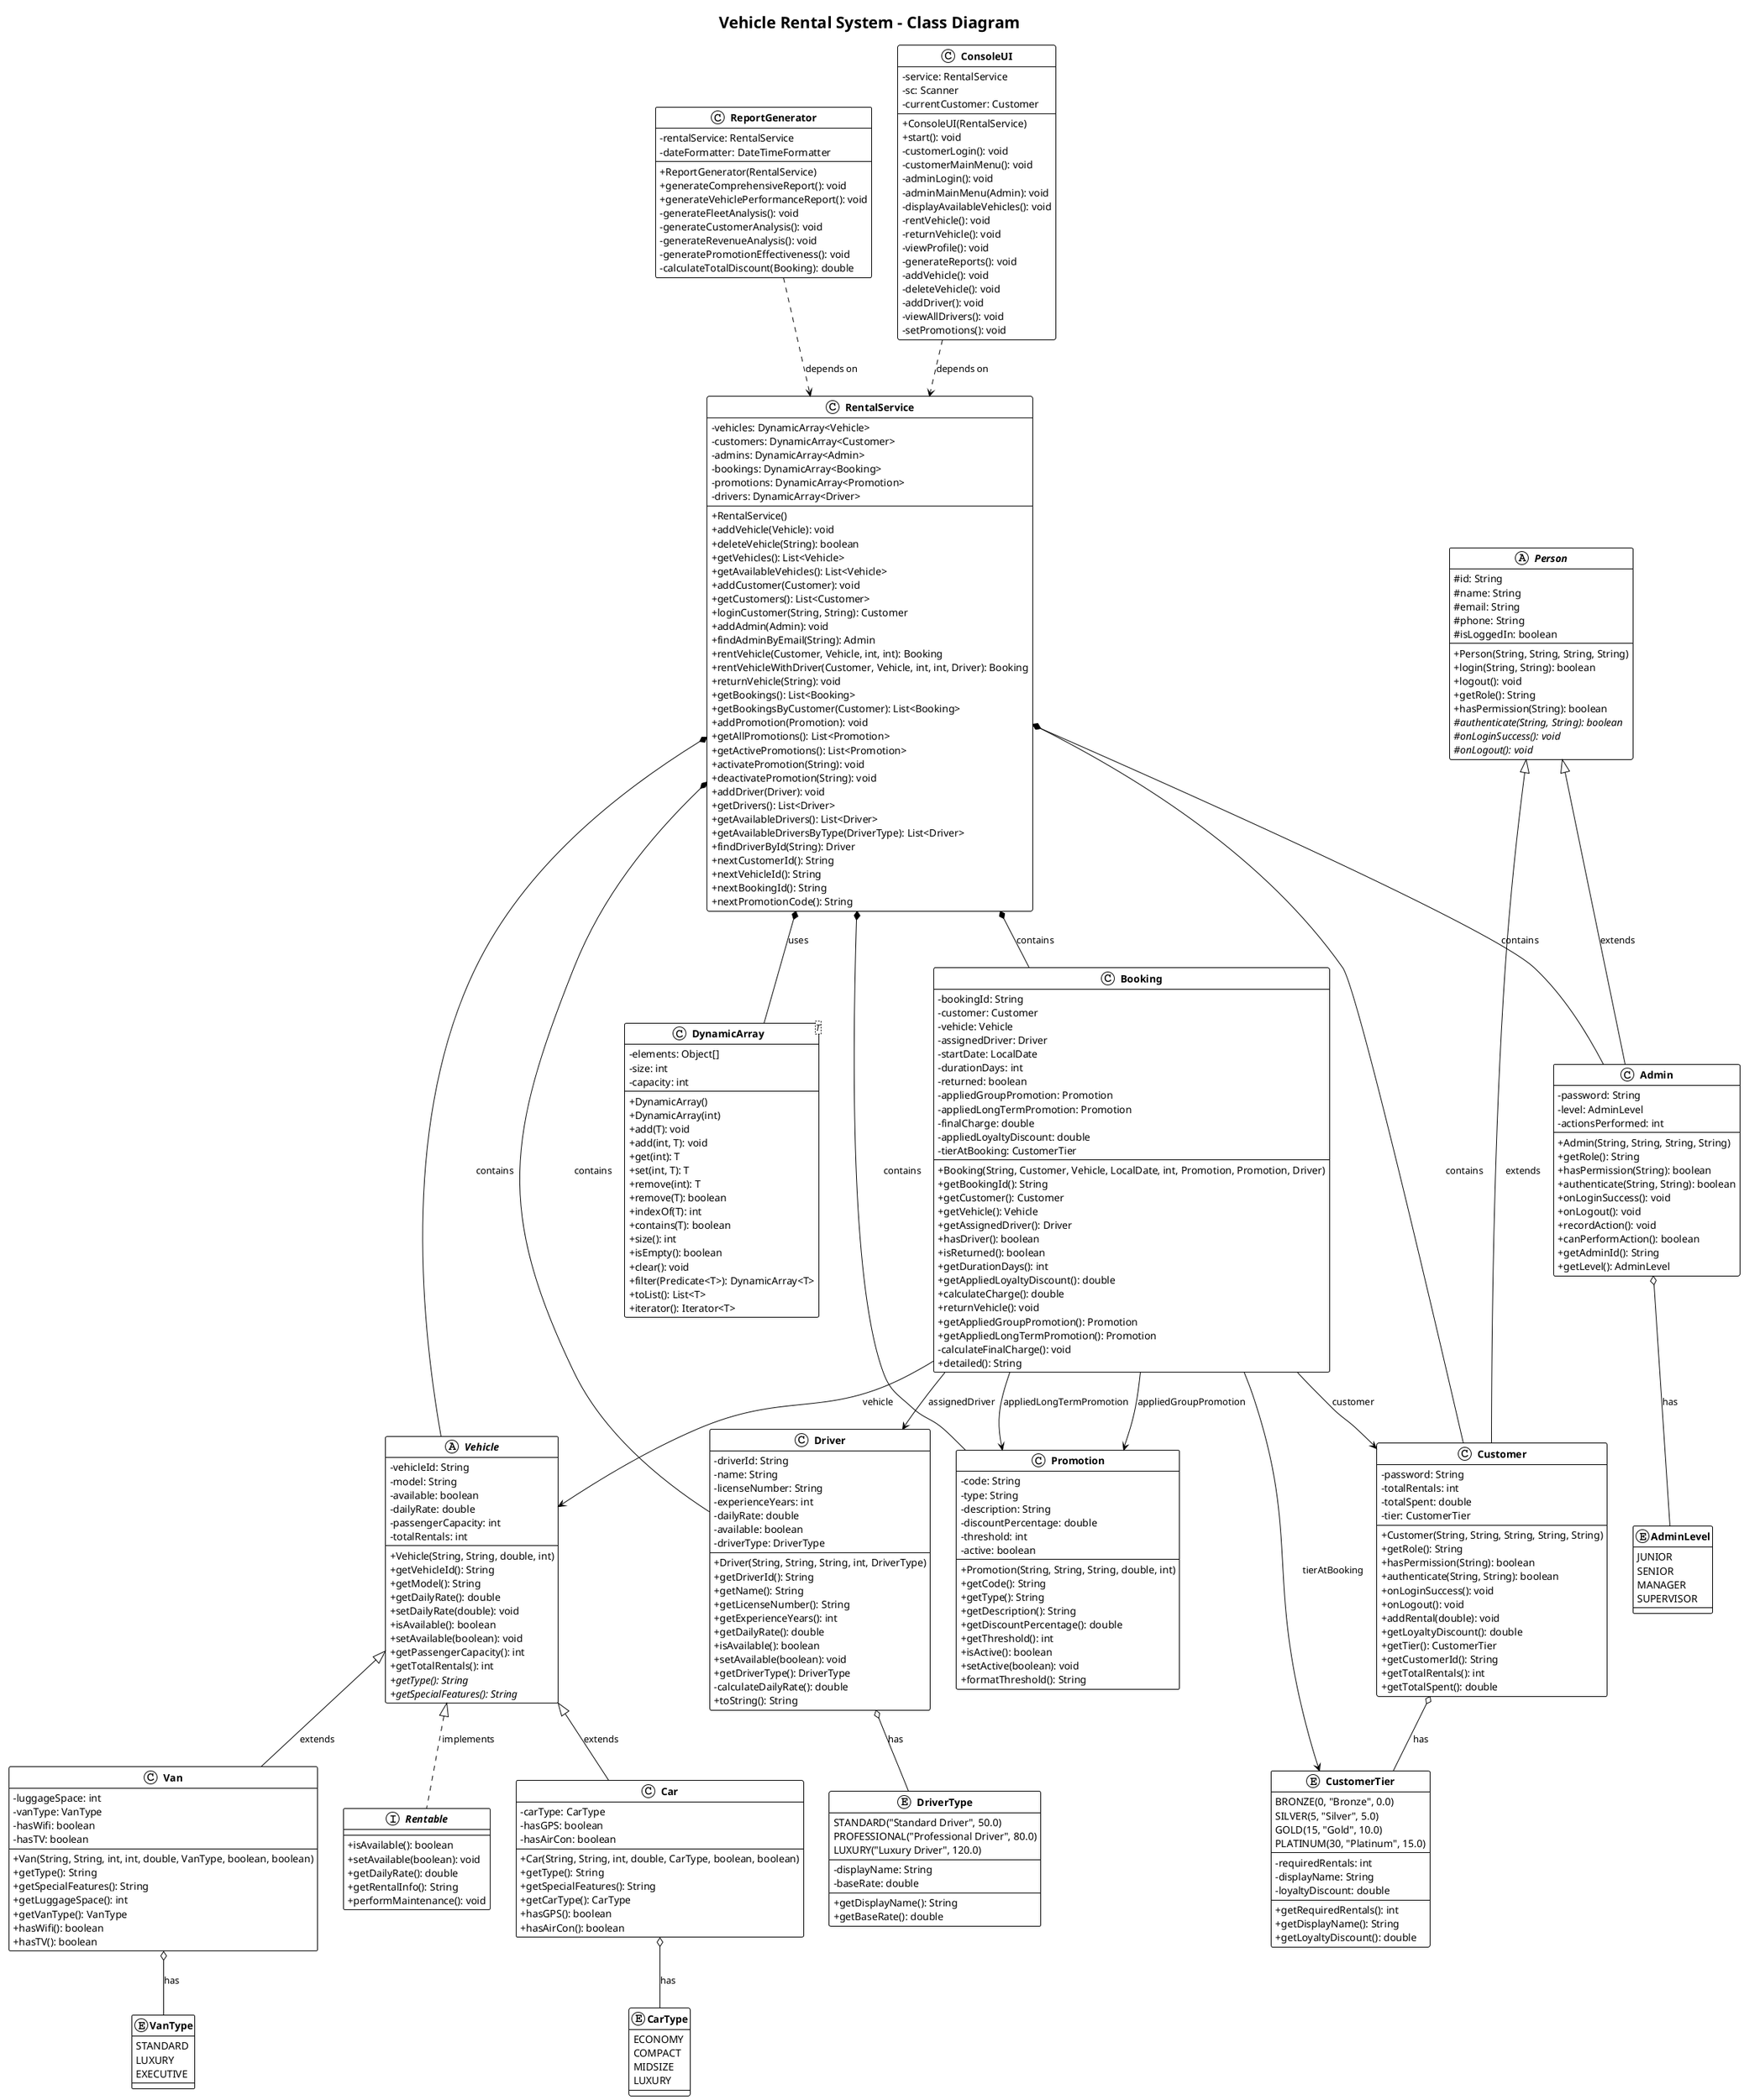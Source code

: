 @startuml Vehicle_Rental_System_Class_Diagram
!theme plain
skinparam classAttributeIconSize 0
skinparam classFontStyle bold
title Vehicle Rental System - Class Diagram

' Abstract classes and interfaces
abstract class Person {
    # id: String
    # name: String
    # email: String
    # phone: String
    # isLoggedIn: boolean
    --
    + Person(String, String, String, String)
    + login(String, String): boolean
    + logout(): void
    + getRole(): String
    + hasPermission(String): boolean
    # authenticate(String, String): boolean {abstract}
    # onLoginSuccess(): void {abstract}
    # onLogout(): void {abstract}
}

interface Rentable {
    + isAvailable(): boolean
    + setAvailable(boolean): void
    + getDailyRate(): double
    + getRentalInfo(): String
    + performMaintenance(): void
}

' Main vehicle hierarchy
abstract class Vehicle {
    - vehicleId: String
    - model: String
    - available: boolean
    - dailyRate: double
    - passengerCapacity: int
    - totalRentals: int
    --
    + Vehicle(String, String, double, int)
    + getVehicleId(): String
    + getModel(): String
    + getDailyRate(): double
    + setDailyRate(double): void
    + isAvailable(): boolean
    + setAvailable(boolean): void
    + getPassengerCapacity(): int
    + getTotalRentals(): int
    + getType(): String {abstract}
    + getSpecialFeatures(): String {abstract}
}

class Car {
    - carType: CarType
    - hasGPS: boolean
    - hasAirCon: boolean
    --
    + Car(String, String, int, double, CarType, boolean, boolean)
    + getType(): String
    + getSpecialFeatures(): String
    + getCarType(): CarType
    + hasGPS(): boolean
    + hasAirCon(): boolean
}

class Van {
    - luggageSpace: int
    - vanType: VanType
    - hasWifi: boolean
    - hasTV: boolean
    --
    + Van(String, String, int, int, double, VanType, boolean, boolean)
    + getType(): String
    + getSpecialFeatures(): String
    + getLuggageSpace(): int
    + getVanType(): VanType
    + hasWifi(): boolean
    + hasTV(): boolean
}

' Person hierarchy
class Customer {
    - password: String
    - totalRentals: int
    - totalSpent: double
    - tier: CustomerTier
    --
    + Customer(String, String, String, String, String)
    + getRole(): String
    + hasPermission(String): boolean
    + authenticate(String, String): boolean
    + onLoginSuccess(): void
    + onLogout(): void
    + addRental(double): void
    + getLoyaltyDiscount(): double
    + getTier(): CustomerTier
    + getCustomerId(): String
    + getTotalRentals(): int
    + getTotalSpent(): double
}

class Admin {
    - password: String
    - level: AdminLevel
    - actionsPerformed: int
    --
    + Admin(String, String, String, String)
    + getRole(): String
    + hasPermission(String): boolean
    + authenticate(String, String): boolean
    + onLoginSuccess(): void
    + onLogout(): void
    + recordAction(): void
    + canPerformAction(): boolean
    + getAdminId(): String
    + getLevel(): AdminLevel
}

' Enumerations
enum CustomerTier {
    BRONZE(0, "Bronze", 0.0)
    SILVER(5, "Silver", 5.0)
    GOLD(15, "Gold", 10.0)
    PLATINUM(30, "Platinum", 15.0)
    --
    - requiredRentals: int
    - displayName: String
    - loyaltyDiscount: double
    --
    + getRequiredRentals(): int
    + getDisplayName(): String
    + getLoyaltyDiscount(): double
}

enum AdminLevel {
    JUNIOR
    SENIOR
    MANAGER
    SUPERVISOR
}

enum CarType {
    ECONOMY
    COMPACT
    MIDSIZE
    LUXURY
}

enum VanType {
    STANDARD
    LUXURY
    EXECUTIVE
}

' Driver service classes
class Driver {
    - driverId: String
    - name: String
    - licenseNumber: String
    - experienceYears: int
    - dailyRate: double
    - available: boolean
    - driverType: DriverType
    --
    + Driver(String, String, String, int, DriverType)
    + getDriverId(): String
    + getName(): String
    + getLicenseNumber(): String
    + getExperienceYears(): int
    + getDailyRate(): double
    + isAvailable(): boolean
    + setAvailable(boolean): void
    + getDriverType(): DriverType
    - calculateDailyRate(): double
    + toString(): String
}

enum DriverType {
    STANDARD("Standard Driver", 50.0)
    PROFESSIONAL("Professional Driver", 80.0)
    LUXURY("Luxury Driver", 120.0)
    --
    - displayName: String
    - baseRate: double
    --
    + getDisplayName(): String
    + getBaseRate(): double
}

' Core business classes
class Booking {
    - bookingId: String
    - customer: Customer
    - vehicle: Vehicle
    - assignedDriver: Driver
    - startDate: LocalDate
    - durationDays: int
    - returned: boolean
    - appliedGroupPromotion: Promotion
    - appliedLongTermPromotion: Promotion
    - finalCharge: double
    - appliedLoyaltyDiscount: double
    - tierAtBooking: CustomerTier
    --
    + Booking(String, Customer, Vehicle, LocalDate, int, Promotion, Promotion, Driver)
    + getBookingId(): String
    + getCustomer(): Customer
    + getVehicle(): Vehicle
    + getAssignedDriver(): Driver
    + hasDriver(): boolean
    + isReturned(): boolean
    + getDurationDays(): int
    + getAppliedLoyaltyDiscount(): double
    + calculateCharge(): double
    + returnVehicle(): void
    + getAppliedGroupPromotion(): Promotion
    + getAppliedLongTermPromotion(): Promotion
    - calculateFinalCharge(): void
    + detailed(): String
}

class Promotion {
    - code: String
    - type: String
    - description: String
    - discountPercentage: double
    - threshold: int
    - active: boolean
    --
    + Promotion(String, String, String, double, int)
    + getCode(): String
    + getType(): String
    + getDescription(): String
    + getDiscountPercentage(): double
    + getThreshold(): int
    + isActive(): boolean
    + setActive(boolean): void
    + formatThreshold(): String
}

' Service layer
class RentalService {
    - vehicles: DynamicArray<Vehicle>
    - customers: DynamicArray<Customer>
    - admins: DynamicArray<Admin>
    - bookings: DynamicArray<Booking>
    - promotions: DynamicArray<Promotion>
    - drivers: DynamicArray<Driver>
    --
    + RentalService()
    + addVehicle(Vehicle): void
    + deleteVehicle(String): boolean
    + getVehicles(): List<Vehicle>
    + getAvailableVehicles(): List<Vehicle>
    + addCustomer(Customer): void
    + getCustomers(): List<Customer>
    + loginCustomer(String, String): Customer
    + addAdmin(Admin): void
    + findAdminByEmail(String): Admin
    + rentVehicle(Customer, Vehicle, int, int): Booking
    + rentVehicleWithDriver(Customer, Vehicle, int, int, Driver): Booking
    + returnVehicle(String): void
    + getBookings(): List<Booking>
    + getBookingsByCustomer(Customer): List<Booking>
    + addPromotion(Promotion): void
    + getAllPromotions(): List<Promotion>
    + getActivePromotions(): List<Promotion>
    + activatePromotion(String): void
    + deactivatePromotion(String): void
    + addDriver(Driver): void
    + getDrivers(): List<Driver>
    + getAvailableDrivers(): List<Driver>
    + getAvailableDriversByType(DriverType): List<Driver>
    + findDriverById(String): Driver
    + nextCustomerId(): String
    + nextVehicleId(): String
    + nextBookingId(): String
    + nextPromotionCode(): String
}

' Utility classes
class "DynamicArray<T>" as DynamicArray {
    - elements: Object[]
    - size: int
    - capacity: int
    --
    + DynamicArray()
    + DynamicArray(int)
    + add(T): void
    + add(int, T): void
    + get(int): T
    + set(int, T): T
    + remove(int): T
    + remove(T): boolean
    + indexOf(T): int
    + contains(T): boolean
    + size(): int
    + isEmpty(): boolean
    + clear(): void
    + filter(Predicate<T>): DynamicArray<T>
    + toList(): List<T>
    + iterator(): Iterator<T>
}

class ReportGenerator {
    - rentalService: RentalService
    - dateFormatter: DateTimeFormatter
    --
    + ReportGenerator(RentalService)
    + generateComprehensiveReport(): void
    + generateVehiclePerformanceReport(): void
    - generateFleetAnalysis(): void
    - generateCustomerAnalysis(): void
    - generateRevenueAnalysis(): void
    - generatePromotionEffectiveness(): void
    - calculateTotalDiscount(Booking): double
}

class ConsoleUI {
    - service: RentalService
    - sc: Scanner
    - currentCustomer: Customer
    --
    + ConsoleUI(RentalService)
    + start(): void
    - customerLogin(): void
    - customerMainMenu(): void
    - adminLogin(): void
    - adminMainMenu(Admin): void
    - displayAvailableVehicles(): void
    - rentVehicle(): void
    - returnVehicle(): void
    - viewProfile(): void
    - generateReports(): void
    - addVehicle(): void
    - deleteVehicle(): void
    - addDriver(): void
    - viewAllDrivers(): void
    - setPromotions(): void
}

' Relationships - Using Standard UML Notation

' Inheritance (Extension) - <|--
Person <|-- Customer : extends
Person <|-- Admin : extends
Vehicle <|-- Car : extends
Vehicle <|-- Van : extends

' Interface Implementation - <|..
Vehicle <|.. Rentable : implements

' Aggregation (part can exist independently) - o--
Customer o-- CustomerTier : has
Admin o-- AdminLevel : has
Car o-- CarType : has
Van o-- VanType : has
Driver o-- DriverType : has

' Composition (part cannot exist without whole) - *--
RentalService *-- Vehicle : contains
RentalService *-- Customer : contains
RentalService *-- Admin : contains
RentalService *-- Booking : contains
RentalService *-- Promotion : contains
RentalService *-- Driver : contains
RentalService *-- DynamicArray : uses

' Association (uses/references) - -->
Booking --> Customer : customer
Booking --> Vehicle : vehicle
Booking --> Driver : assignedDriver
Booking --> CustomerTier : tierAtBooking
Booking --> Promotion : appliedGroupPromotion
Booking --> Promotion : appliedLongTermPromotion

' Dependency (weaker form) - ..>
ReportGenerator ..> RentalService : depends on
ConsoleUI ..> RentalService : depends on


@enduml
